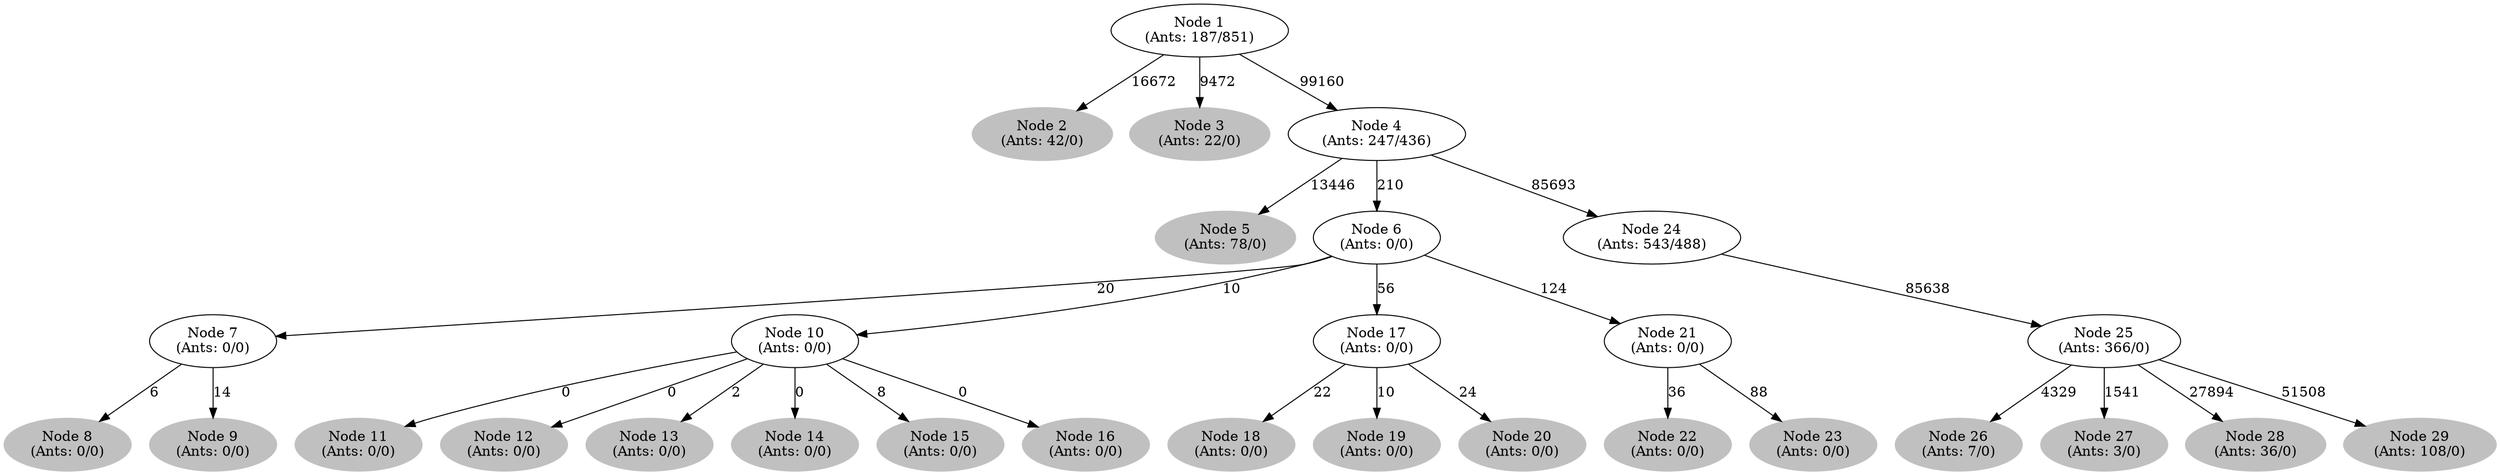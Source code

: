 digraph G {
	
	 "Node 2\n(Ants: 42/0)" [style=filled,color="gray"];
	"Node 1\n(Ants: 187/851)" -> "Node 2\n(Ants: 42/0)" [label=16672];
	 "Node 3\n(Ants: 22/0)" [style=filled,color="gray"];
	"Node 1\n(Ants: 187/851)" -> "Node 3\n(Ants: 22/0)" [label=9472];
	 "Node 1\n(Ants: 187/851)" -> "Node 4\n(Ants: 247/436)" [label=99160];
	 "Node 5\n(Ants: 78/0)" [style=filled,color="gray"];
	"Node 4\n(Ants: 247/436)" -> "Node 5\n(Ants: 78/0)" [label=13446];
	 "Node 4\n(Ants: 247/436)" -> "Node 6\n(Ants: 0/0)" [label=210];
	 "Node 6\n(Ants: 0/0)" -> "Node 7\n(Ants: 0/0)" [label=20];
	 "Node 8\n(Ants: 0/0)" [style=filled,color="gray"];
	"Node 7\n(Ants: 0/0)" -> "Node 8\n(Ants: 0/0)" [label=6];
	 "Node 9\n(Ants: 0/0)" [style=filled,color="gray"];
	"Node 7\n(Ants: 0/0)" -> "Node 9\n(Ants: 0/0)" [label=14];
	 "Node 6\n(Ants: 0/0)" -> "Node 10\n(Ants: 0/0)" [label=10];
	 "Node 11\n(Ants: 0/0)" [style=filled,color="gray"];
	"Node 10\n(Ants: 0/0)" -> "Node 11\n(Ants: 0/0)" [label=0];
	 "Node 12\n(Ants: 0/0)" [style=filled,color="gray"];
	"Node 10\n(Ants: 0/0)" -> "Node 12\n(Ants: 0/0)" [label=0];
	 "Node 13\n(Ants: 0/0)" [style=filled,color="gray"];
	"Node 10\n(Ants: 0/0)" -> "Node 13\n(Ants: 0/0)" [label=2];
	 "Node 14\n(Ants: 0/0)" [style=filled,color="gray"];
	"Node 10\n(Ants: 0/0)" -> "Node 14\n(Ants: 0/0)" [label=0];
	 "Node 15\n(Ants: 0/0)" [style=filled,color="gray"];
	"Node 10\n(Ants: 0/0)" -> "Node 15\n(Ants: 0/0)" [label=8];
	 "Node 16\n(Ants: 0/0)" [style=filled,color="gray"];
	"Node 10\n(Ants: 0/0)" -> "Node 16\n(Ants: 0/0)" [label=0];
	 "Node 6\n(Ants: 0/0)" -> "Node 17\n(Ants: 0/0)" [label=56];
	 "Node 18\n(Ants: 0/0)" [style=filled,color="gray"];
	"Node 17\n(Ants: 0/0)" -> "Node 18\n(Ants: 0/0)" [label=22];
	 "Node 19\n(Ants: 0/0)" [style=filled,color="gray"];
	"Node 17\n(Ants: 0/0)" -> "Node 19\n(Ants: 0/0)" [label=10];
	 "Node 20\n(Ants: 0/0)" [style=filled,color="gray"];
	"Node 17\n(Ants: 0/0)" -> "Node 20\n(Ants: 0/0)" [label=24];
	 "Node 6\n(Ants: 0/0)" -> "Node 21\n(Ants: 0/0)" [label=124];
	 "Node 22\n(Ants: 0/0)" [style=filled,color="gray"];
	"Node 21\n(Ants: 0/0)" -> "Node 22\n(Ants: 0/0)" [label=36];
	 "Node 23\n(Ants: 0/0)" [style=filled,color="gray"];
	"Node 21\n(Ants: 0/0)" -> "Node 23\n(Ants: 0/0)" [label=88];
	 "Node 4\n(Ants: 247/436)" -> "Node 24\n(Ants: 543/488)" [label=85693];
	 "Node 24\n(Ants: 543/488)" -> "Node 25\n(Ants: 366/0)" [label=85638];
	 "Node 26\n(Ants: 7/0)" [style=filled,color="gray"];
	"Node 25\n(Ants: 366/0)" -> "Node 26\n(Ants: 7/0)" [label=4329];
	 "Node 27\n(Ants: 3/0)" [style=filled,color="gray"];
	"Node 25\n(Ants: 366/0)" -> "Node 27\n(Ants: 3/0)" [label=1541];
	 "Node 28\n(Ants: 36/0)" [style=filled,color="gray"];
	"Node 25\n(Ants: 366/0)" -> "Node 28\n(Ants: 36/0)" [label=27894];
	 "Node 29\n(Ants: 108/0)" [style=filled,color="gray"];
	"Node 25\n(Ants: 366/0)" -> "Node 29\n(Ants: 108/0)" [label=51508];
	 
}
